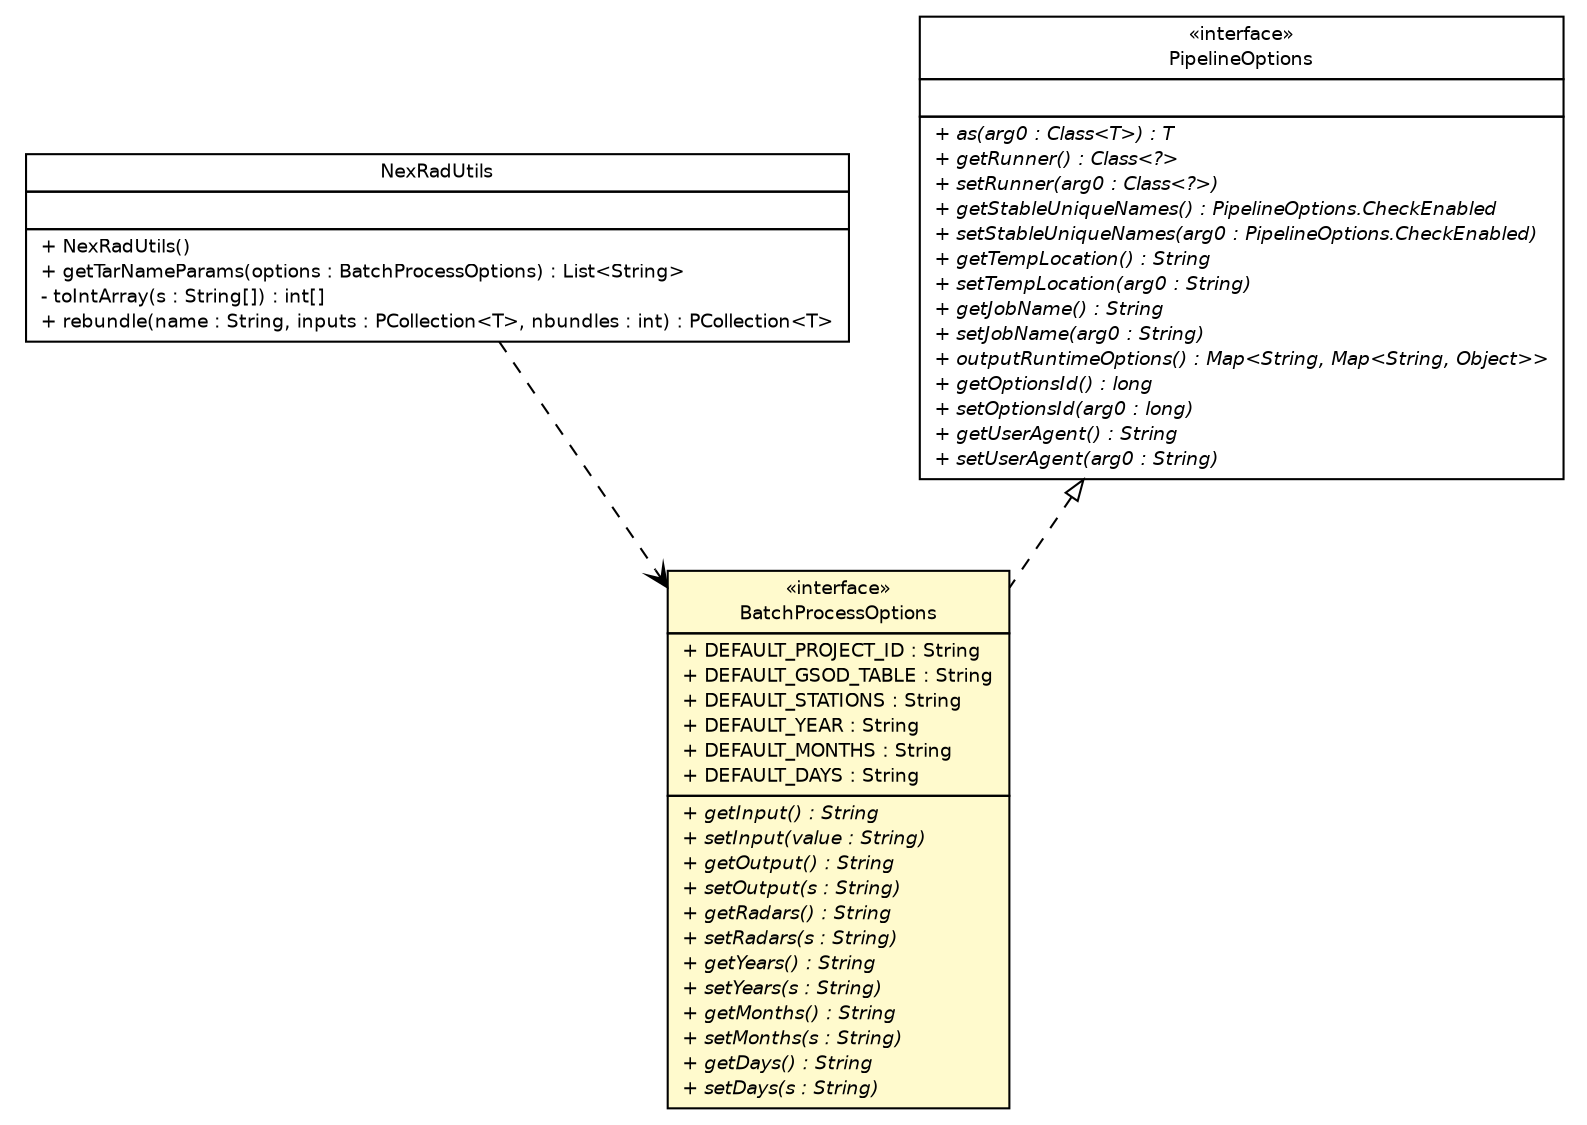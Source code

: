 #!/usr/local/bin/dot
#
# Class diagram 
# Generated by UMLGraph version R5_6-24-gf6e263 (http://www.umlgraph.org/)
#

digraph G {
	edge [fontname="Helvetica",fontsize=10,labelfontname="Helvetica",labelfontsize=10];
	node [fontname="Helvetica",fontsize=10,shape=plaintext];
	nodesep=0.25;
	ranksep=0.5;
	// com.google.cloud.public_datasets.nexrad2.NexRadUtils
	c147 [label=<<table title="com.google.cloud.public_datasets.nexrad2.NexRadUtils" border="0" cellborder="1" cellspacing="0" cellpadding="2" port="p" href="../../../google/cloud/public_datasets/nexrad2/NexRadUtils.html">
		<tr><td><table border="0" cellspacing="0" cellpadding="1">
<tr><td align="center" balign="center"> NexRadUtils </td></tr>
		</table></td></tr>
		<tr><td><table border="0" cellspacing="0" cellpadding="1">
<tr><td align="left" balign="left">  </td></tr>
		</table></td></tr>
		<tr><td><table border="0" cellspacing="0" cellpadding="1">
<tr><td align="left" balign="left"> + NexRadUtils() </td></tr>
<tr><td align="left" balign="left"> + getTarNameParams(options : BatchProcessOptions) : List&lt;String&gt; </td></tr>
<tr><td align="left" balign="left"> - toIntArray(s : String[]) : int[] </td></tr>
<tr><td align="left" balign="left"> + rebundle(name : String, inputs : PCollection&lt;T&gt;, nbundles : int) : PCollection&lt;T&gt; </td></tr>
		</table></td></tr>
		</table>>, URL="../../../google/cloud/public_datasets/nexrad2/NexRadUtils.html", fontname="Helvetica", fontcolor="black", fontsize=9.0];
	// com.ohair.stephen.edp.BatchProcessOptions
	c154 [label=<<table title="com.ohair.stephen.edp.BatchProcessOptions" border="0" cellborder="1" cellspacing="0" cellpadding="2" port="p" bgcolor="lemonChiffon" href="./BatchProcessOptions.html">
		<tr><td><table border="0" cellspacing="0" cellpadding="1">
<tr><td align="center" balign="center"> &#171;interface&#187; </td></tr>
<tr><td align="center" balign="center"> BatchProcessOptions </td></tr>
		</table></td></tr>
		<tr><td><table border="0" cellspacing="0" cellpadding="1">
<tr><td align="left" balign="left"> + DEFAULT_PROJECT_ID : String </td></tr>
<tr><td align="left" balign="left"> + DEFAULT_GSOD_TABLE : String </td></tr>
<tr><td align="left" balign="left"> + DEFAULT_STATIONS : String </td></tr>
<tr><td align="left" balign="left"> + DEFAULT_YEAR : String </td></tr>
<tr><td align="left" balign="left"> + DEFAULT_MONTHS : String </td></tr>
<tr><td align="left" balign="left"> + DEFAULT_DAYS : String </td></tr>
		</table></td></tr>
		<tr><td><table border="0" cellspacing="0" cellpadding="1">
<tr><td align="left" balign="left"><font face="Helvetica-Oblique" point-size="9.0"> + getInput() : String </font></td></tr>
<tr><td align="left" balign="left"><font face="Helvetica-Oblique" point-size="9.0"> + setInput(value : String) </font></td></tr>
<tr><td align="left" balign="left"><font face="Helvetica-Oblique" point-size="9.0"> + getOutput() : String </font></td></tr>
<tr><td align="left" balign="left"><font face="Helvetica-Oblique" point-size="9.0"> + setOutput(s : String) </font></td></tr>
<tr><td align="left" balign="left"><font face="Helvetica-Oblique" point-size="9.0"> + getRadars() : String </font></td></tr>
<tr><td align="left" balign="left"><font face="Helvetica-Oblique" point-size="9.0"> + setRadars(s : String) </font></td></tr>
<tr><td align="left" balign="left"><font face="Helvetica-Oblique" point-size="9.0"> + getYears() : String </font></td></tr>
<tr><td align="left" balign="left"><font face="Helvetica-Oblique" point-size="9.0"> + setYears(s : String) </font></td></tr>
<tr><td align="left" balign="left"><font face="Helvetica-Oblique" point-size="9.0"> + getMonths() : String </font></td></tr>
<tr><td align="left" balign="left"><font face="Helvetica-Oblique" point-size="9.0"> + setMonths(s : String) </font></td></tr>
<tr><td align="left" balign="left"><font face="Helvetica-Oblique" point-size="9.0"> + getDays() : String </font></td></tr>
<tr><td align="left" balign="left"><font face="Helvetica-Oblique" point-size="9.0"> + setDays(s : String) </font></td></tr>
		</table></td></tr>
		</table>>, URL="./BatchProcessOptions.html", fontname="Helvetica", fontcolor="black", fontsize=9.0];
	//com.ohair.stephen.edp.BatchProcessOptions implements org.apache.beam.sdk.options.PipelineOptions
	c168:p -> c154:p [dir=back,arrowtail=empty,style=dashed];
	// com.google.cloud.public_datasets.nexrad2.NexRadUtils DEPEND com.ohair.stephen.edp.BatchProcessOptions
	c147:p -> c154:p [taillabel="", label="", headlabel="", fontname="Helvetica", fontcolor="black", fontsize=10.0, color="black", arrowhead=open, style=dashed];
	// org.apache.beam.sdk.options.PipelineOptions
	c168 [label=<<table title="org.apache.beam.sdk.options.PipelineOptions" border="0" cellborder="1" cellspacing="0" cellpadding="2" port="p" href="http://java.sun.com/j2se/1.4.2/docs/api/org/apache/beam/sdk/options/PipelineOptions.html">
		<tr><td><table border="0" cellspacing="0" cellpadding="1">
<tr><td align="center" balign="center"> &#171;interface&#187; </td></tr>
<tr><td align="center" balign="center"> PipelineOptions </td></tr>
		</table></td></tr>
		<tr><td><table border="0" cellspacing="0" cellpadding="1">
<tr><td align="left" balign="left">  </td></tr>
		</table></td></tr>
		<tr><td><table border="0" cellspacing="0" cellpadding="1">
<tr><td align="left" balign="left"><font face="Helvetica-Oblique" point-size="9.0"> + as(arg0 : Class&lt;T&gt;) : T </font></td></tr>
<tr><td align="left" balign="left"><font face="Helvetica-Oblique" point-size="9.0"> + getRunner() : Class&lt;?&gt; </font></td></tr>
<tr><td align="left" balign="left"><font face="Helvetica-Oblique" point-size="9.0"> + setRunner(arg0 : Class&lt;?&gt;) </font></td></tr>
<tr><td align="left" balign="left"><font face="Helvetica-Oblique" point-size="9.0"> + getStableUniqueNames() : PipelineOptions.CheckEnabled </font></td></tr>
<tr><td align="left" balign="left"><font face="Helvetica-Oblique" point-size="9.0"> + setStableUniqueNames(arg0 : PipelineOptions.CheckEnabled) </font></td></tr>
<tr><td align="left" balign="left"><font face="Helvetica-Oblique" point-size="9.0"> + getTempLocation() : String </font></td></tr>
<tr><td align="left" balign="left"><font face="Helvetica-Oblique" point-size="9.0"> + setTempLocation(arg0 : String) </font></td></tr>
<tr><td align="left" balign="left"><font face="Helvetica-Oblique" point-size="9.0"> + getJobName() : String </font></td></tr>
<tr><td align="left" balign="left"><font face="Helvetica-Oblique" point-size="9.0"> + setJobName(arg0 : String) </font></td></tr>
<tr><td align="left" balign="left"><font face="Helvetica-Oblique" point-size="9.0"> + outputRuntimeOptions() : Map&lt;String, Map&lt;String, Object&gt;&gt; </font></td></tr>
<tr><td align="left" balign="left"><font face="Helvetica-Oblique" point-size="9.0"> + getOptionsId() : long </font></td></tr>
<tr><td align="left" balign="left"><font face="Helvetica-Oblique" point-size="9.0"> + setOptionsId(arg0 : long) </font></td></tr>
<tr><td align="left" balign="left"><font face="Helvetica-Oblique" point-size="9.0"> + getUserAgent() : String </font></td></tr>
<tr><td align="left" balign="left"><font face="Helvetica-Oblique" point-size="9.0"> + setUserAgent(arg0 : String) </font></td></tr>
		</table></td></tr>
		</table>>, URL="http://java.sun.com/j2se/1.4.2/docs/api/org/apache/beam/sdk/options/PipelineOptions.html", fontname="Helvetica", fontcolor="black", fontsize=9.0];
}


